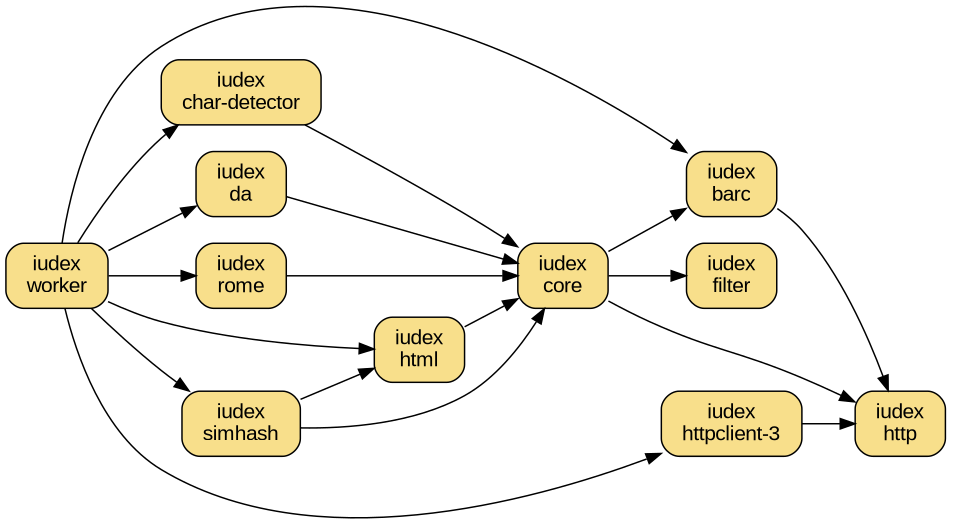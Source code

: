 digraph "iudex-gems" {
  rankdir=LR
  size="6.5,4";
  bgcolor="transparent";
  node [ shape=box, style="filled,rounded", fillcolor="#f8df8b",
         fontname="Arial",  margin="0.2,0.1" ];

  barc        [ label=<iudex<br/>barc>, target=_parent, URL="../barc.html" ];
  char_detect [ label=<iudex<br/>char-detector> ];
  core        [ label=<iudex<br/>core> ];
  da          [ label=<iudex<br/>da>, target=_parent, URL="../da/index.html" ]
  filter      [ label=<iudex<br/>filter> ];
  html        [ label=<iudex<br/>html> ];
  rome        [ label=<iudex<br/>rome> ];
  simhash     [ label=<iudex<br/>simhash> ];
  worker      [ label=<iudex<br/>worker> ];

  subgraph cluster_http {
    style=invis;

    http         [ label=<iudex<br/>http> ];
    httpclient_3 [ label=<iudex<br/>httpclient-3<br/>> ];

    httpclient_3 -> http
  }

  barc        -> http
  char_detect -> core
  core        -> barc
  core        -> filter
  core        -> http
  da          -> core
  html        -> core
  rome        -> core
  simhash     -> core
  simhash     -> html
  worker      -> barc
  worker      -> char_detect
  worker      -> da
  worker      -> html
  worker      -> httpclient_3
  worker      -> rome
  worker      -> simhash

#  barc        -> "gravitext-util"
#  barc        -> "rjack-slf4j"
#  char_detect -> filter
#  core        -> "gravitext-util"
#  core        -> "rjack-logback"
#  core        -> "rjack-slf4j"
#  core        -> simhash
#  da          -> "gravitext-util"
#  da          -> "rjack-slf4j"
#  da          -> filter
#  filter      -> "gravitext-util"
#  filter      -> "rjack-logback"
#  filter      -> "rjack-slf4j"
#  html        -> filter
#  http        -> "gravitext-util"
#  http        -> "rjack-slf4j"
#  simhash     -> filter
#  worker      -> core

#  sitemap [ style="rounded,dashed" ];
#  sitemap [ target=_parent, URL="../sitemap.html" ];
#  sitemap -> core

#  publisher [ style="rounded,dashed" ];
#  publisher -> da
#  publisher -> barc
}
